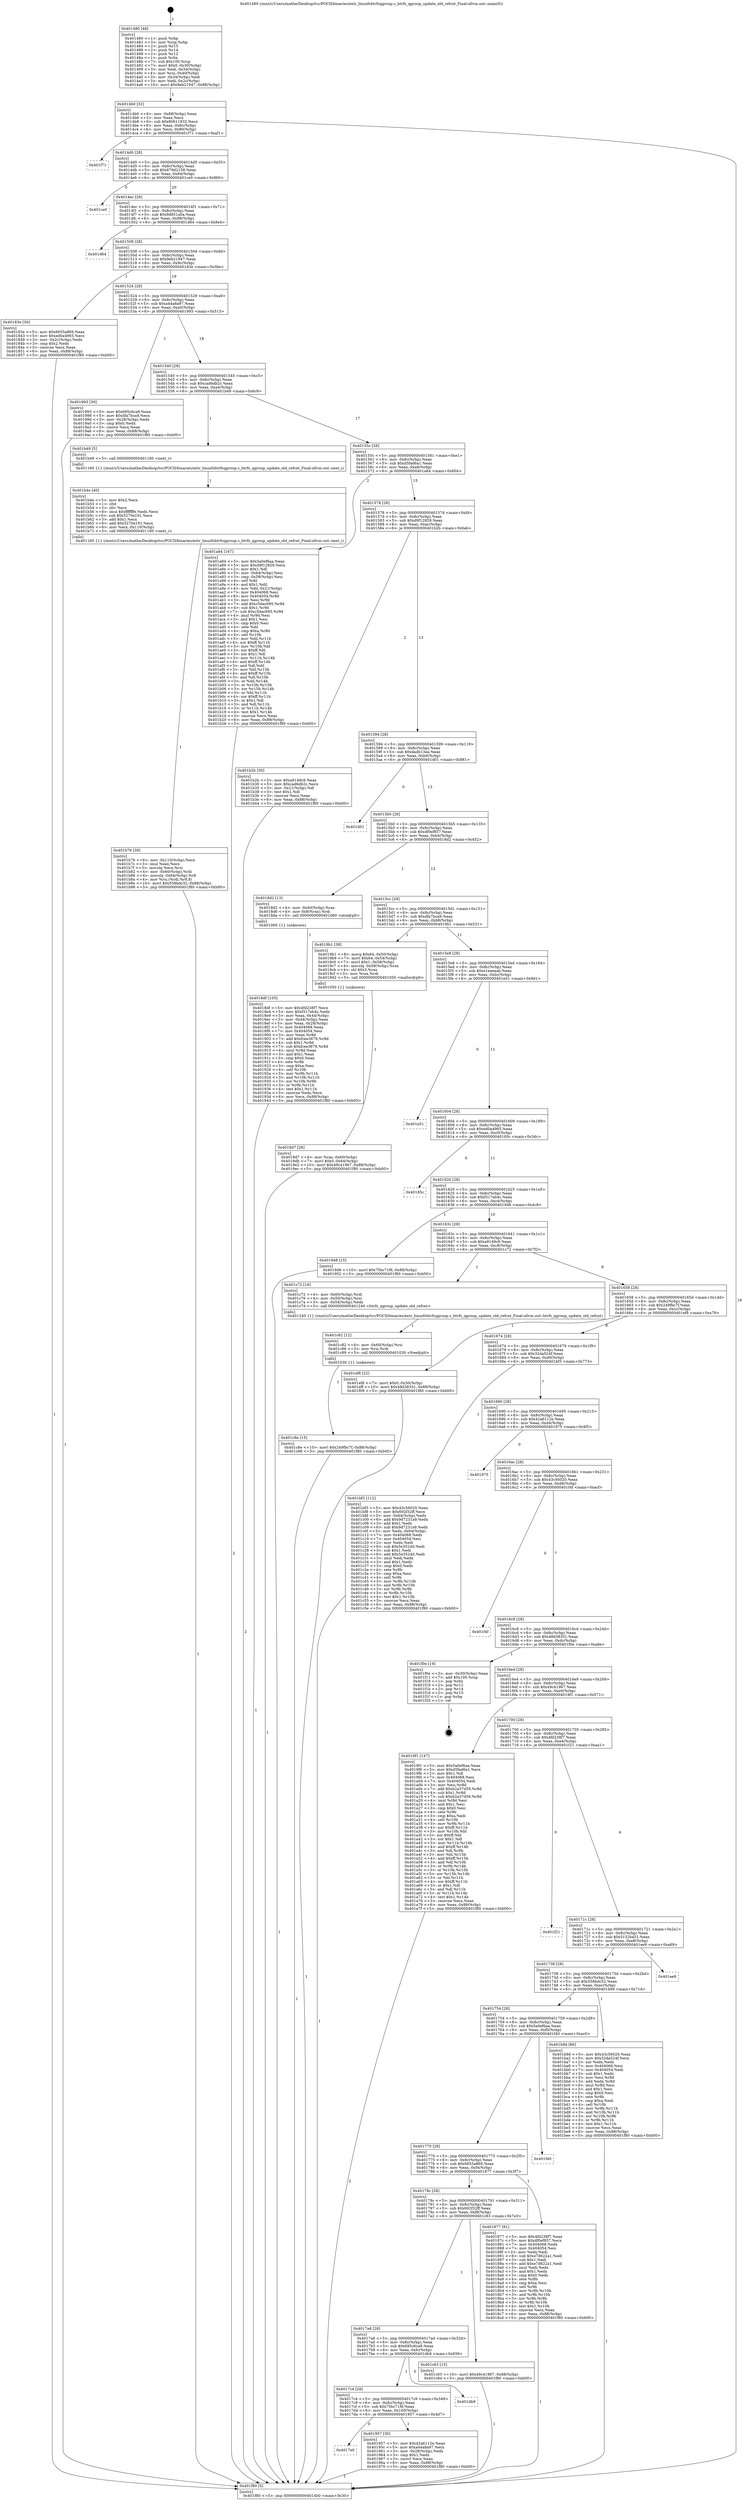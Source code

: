 digraph "0x401480" {
  label = "0x401480 (/mnt/c/Users/mathe/Desktop/tcc/POCII/binaries/extr_linuxfsbtrfsqgroup.c_btrfs_qgroup_update_old_refcnt_Final-ollvm.out::main(0))"
  labelloc = "t"
  node[shape=record]

  Entry [label="",width=0.3,height=0.3,shape=circle,fillcolor=black,style=filled]
  "0x4014b0" [label="{
     0x4014b0 [32]\l
     | [instrs]\l
     &nbsp;&nbsp;0x4014b0 \<+6\>: mov -0x88(%rbp),%eax\l
     &nbsp;&nbsp;0x4014b6 \<+2\>: mov %eax,%ecx\l
     &nbsp;&nbsp;0x4014b8 \<+6\>: sub $0x80611932,%ecx\l
     &nbsp;&nbsp;0x4014be \<+6\>: mov %eax,-0x8c(%rbp)\l
     &nbsp;&nbsp;0x4014c4 \<+6\>: mov %ecx,-0x90(%rbp)\l
     &nbsp;&nbsp;0x4014ca \<+6\>: je 0000000000401f71 \<main+0xaf1\>\l
  }"]
  "0x401f71" [label="{
     0x401f71\l
  }", style=dashed]
  "0x4014d0" [label="{
     0x4014d0 [28]\l
     | [instrs]\l
     &nbsp;&nbsp;0x4014d0 \<+5\>: jmp 00000000004014d5 \<main+0x55\>\l
     &nbsp;&nbsp;0x4014d5 \<+6\>: mov -0x8c(%rbp),%eax\l
     &nbsp;&nbsp;0x4014db \<+5\>: sub $0x879d2158,%eax\l
     &nbsp;&nbsp;0x4014e0 \<+6\>: mov %eax,-0x94(%rbp)\l
     &nbsp;&nbsp;0x4014e6 \<+6\>: je 0000000000401ce0 \<main+0x860\>\l
  }"]
  Exit [label="",width=0.3,height=0.3,shape=circle,fillcolor=black,style=filled,peripheries=2]
  "0x401ce0" [label="{
     0x401ce0\l
  }", style=dashed]
  "0x4014ec" [label="{
     0x4014ec [28]\l
     | [instrs]\l
     &nbsp;&nbsp;0x4014ec \<+5\>: jmp 00000000004014f1 \<main+0x71\>\l
     &nbsp;&nbsp;0x4014f1 \<+6\>: mov -0x8c(%rbp),%eax\l
     &nbsp;&nbsp;0x4014f7 \<+5\>: sub $0x9d851a0a,%eax\l
     &nbsp;&nbsp;0x4014fc \<+6\>: mov %eax,-0x98(%rbp)\l
     &nbsp;&nbsp;0x401502 \<+6\>: je 0000000000401d64 \<main+0x8e4\>\l
  }"]
  "0x401c8e" [label="{
     0x401c8e [15]\l
     | [instrs]\l
     &nbsp;&nbsp;0x401c8e \<+10\>: movl $0x249fbc7f,-0x88(%rbp)\l
     &nbsp;&nbsp;0x401c98 \<+5\>: jmp 0000000000401f80 \<main+0xb00\>\l
  }"]
  "0x401d64" [label="{
     0x401d64\l
  }", style=dashed]
  "0x401508" [label="{
     0x401508 [28]\l
     | [instrs]\l
     &nbsp;&nbsp;0x401508 \<+5\>: jmp 000000000040150d \<main+0x8d\>\l
     &nbsp;&nbsp;0x40150d \<+6\>: mov -0x8c(%rbp),%eax\l
     &nbsp;&nbsp;0x401513 \<+5\>: sub $0x9eb21947,%eax\l
     &nbsp;&nbsp;0x401518 \<+6\>: mov %eax,-0x9c(%rbp)\l
     &nbsp;&nbsp;0x40151e \<+6\>: je 000000000040183e \<main+0x3be\>\l
  }"]
  "0x401c82" [label="{
     0x401c82 [12]\l
     | [instrs]\l
     &nbsp;&nbsp;0x401c82 \<+4\>: mov -0x60(%rbp),%rsi\l
     &nbsp;&nbsp;0x401c86 \<+3\>: mov %rsi,%rdi\l
     &nbsp;&nbsp;0x401c89 \<+5\>: call 0000000000401030 \<free@plt\>\l
     | [calls]\l
     &nbsp;&nbsp;0x401030 \{1\} (unknown)\l
  }"]
  "0x40183e" [label="{
     0x40183e [30]\l
     | [instrs]\l
     &nbsp;&nbsp;0x40183e \<+5\>: mov $0x6655a869,%eax\l
     &nbsp;&nbsp;0x401843 \<+5\>: mov $0xed0a4965,%ecx\l
     &nbsp;&nbsp;0x401848 \<+3\>: mov -0x2c(%rbp),%edx\l
     &nbsp;&nbsp;0x40184b \<+3\>: cmp $0x2,%edx\l
     &nbsp;&nbsp;0x40184e \<+3\>: cmovne %ecx,%eax\l
     &nbsp;&nbsp;0x401851 \<+6\>: mov %eax,-0x88(%rbp)\l
     &nbsp;&nbsp;0x401857 \<+5\>: jmp 0000000000401f80 \<main+0xb00\>\l
  }"]
  "0x401524" [label="{
     0x401524 [28]\l
     | [instrs]\l
     &nbsp;&nbsp;0x401524 \<+5\>: jmp 0000000000401529 \<main+0xa9\>\l
     &nbsp;&nbsp;0x401529 \<+6\>: mov -0x8c(%rbp),%eax\l
     &nbsp;&nbsp;0x40152f \<+5\>: sub $0xa44a8a97,%eax\l
     &nbsp;&nbsp;0x401534 \<+6\>: mov %eax,-0xa0(%rbp)\l
     &nbsp;&nbsp;0x40153a \<+6\>: je 0000000000401993 \<main+0x513\>\l
  }"]
  "0x401f80" [label="{
     0x401f80 [5]\l
     | [instrs]\l
     &nbsp;&nbsp;0x401f80 \<+5\>: jmp 00000000004014b0 \<main+0x30\>\l
  }"]
  "0x401480" [label="{
     0x401480 [48]\l
     | [instrs]\l
     &nbsp;&nbsp;0x401480 \<+1\>: push %rbp\l
     &nbsp;&nbsp;0x401481 \<+3\>: mov %rsp,%rbp\l
     &nbsp;&nbsp;0x401484 \<+2\>: push %r15\l
     &nbsp;&nbsp;0x401486 \<+2\>: push %r14\l
     &nbsp;&nbsp;0x401488 \<+2\>: push %r12\l
     &nbsp;&nbsp;0x40148a \<+1\>: push %rbx\l
     &nbsp;&nbsp;0x40148b \<+7\>: sub $0x100,%rsp\l
     &nbsp;&nbsp;0x401492 \<+7\>: movl $0x0,-0x30(%rbp)\l
     &nbsp;&nbsp;0x401499 \<+3\>: mov %edi,-0x34(%rbp)\l
     &nbsp;&nbsp;0x40149c \<+4\>: mov %rsi,-0x40(%rbp)\l
     &nbsp;&nbsp;0x4014a0 \<+3\>: mov -0x34(%rbp),%edi\l
     &nbsp;&nbsp;0x4014a3 \<+3\>: mov %edi,-0x2c(%rbp)\l
     &nbsp;&nbsp;0x4014a6 \<+10\>: movl $0x9eb21947,-0x88(%rbp)\l
  }"]
  "0x401b76" [label="{
     0x401b76 [39]\l
     | [instrs]\l
     &nbsp;&nbsp;0x401b76 \<+6\>: mov -0x110(%rbp),%ecx\l
     &nbsp;&nbsp;0x401b7c \<+3\>: imul %eax,%ecx\l
     &nbsp;&nbsp;0x401b7f \<+3\>: movslq %ecx,%rsi\l
     &nbsp;&nbsp;0x401b82 \<+4\>: mov -0x60(%rbp),%rdi\l
     &nbsp;&nbsp;0x401b86 \<+4\>: movslq -0x64(%rbp),%r8\l
     &nbsp;&nbsp;0x401b8a \<+4\>: mov %rsi,(%rdi,%r8,8)\l
     &nbsp;&nbsp;0x401b8e \<+10\>: movl $0x558bdc32,-0x88(%rbp)\l
     &nbsp;&nbsp;0x401b98 \<+5\>: jmp 0000000000401f80 \<main+0xb00\>\l
  }"]
  "0x401993" [label="{
     0x401993 [30]\l
     | [instrs]\l
     &nbsp;&nbsp;0x401993 \<+5\>: mov $0x695c6ca9,%eax\l
     &nbsp;&nbsp;0x401998 \<+5\>: mov $0xdfa7bca9,%ecx\l
     &nbsp;&nbsp;0x40199d \<+3\>: mov -0x28(%rbp),%edx\l
     &nbsp;&nbsp;0x4019a0 \<+3\>: cmp $0x0,%edx\l
     &nbsp;&nbsp;0x4019a3 \<+3\>: cmove %ecx,%eax\l
     &nbsp;&nbsp;0x4019a6 \<+6\>: mov %eax,-0x88(%rbp)\l
     &nbsp;&nbsp;0x4019ac \<+5\>: jmp 0000000000401f80 \<main+0xb00\>\l
  }"]
  "0x401540" [label="{
     0x401540 [28]\l
     | [instrs]\l
     &nbsp;&nbsp;0x401540 \<+5\>: jmp 0000000000401545 \<main+0xc5\>\l
     &nbsp;&nbsp;0x401545 \<+6\>: mov -0x8c(%rbp),%eax\l
     &nbsp;&nbsp;0x40154b \<+5\>: sub $0xcad6db2c,%eax\l
     &nbsp;&nbsp;0x401550 \<+6\>: mov %eax,-0xa4(%rbp)\l
     &nbsp;&nbsp;0x401556 \<+6\>: je 0000000000401b49 \<main+0x6c9\>\l
  }"]
  "0x401b4e" [label="{
     0x401b4e [40]\l
     | [instrs]\l
     &nbsp;&nbsp;0x401b4e \<+5\>: mov $0x2,%ecx\l
     &nbsp;&nbsp;0x401b53 \<+1\>: cltd\l
     &nbsp;&nbsp;0x401b54 \<+2\>: idiv %ecx\l
     &nbsp;&nbsp;0x401b56 \<+6\>: imul $0xfffffffe,%edx,%ecx\l
     &nbsp;&nbsp;0x401b5c \<+6\>: sub $0x5270e191,%ecx\l
     &nbsp;&nbsp;0x401b62 \<+3\>: add $0x1,%ecx\l
     &nbsp;&nbsp;0x401b65 \<+6\>: add $0x5270e191,%ecx\l
     &nbsp;&nbsp;0x401b6b \<+6\>: mov %ecx,-0x110(%rbp)\l
     &nbsp;&nbsp;0x401b71 \<+5\>: call 0000000000401160 \<next_i\>\l
     | [calls]\l
     &nbsp;&nbsp;0x401160 \{1\} (/mnt/c/Users/mathe/Desktop/tcc/POCII/binaries/extr_linuxfsbtrfsqgroup.c_btrfs_qgroup_update_old_refcnt_Final-ollvm.out::next_i)\l
  }"]
  "0x401b49" [label="{
     0x401b49 [5]\l
     | [instrs]\l
     &nbsp;&nbsp;0x401b49 \<+5\>: call 0000000000401160 \<next_i\>\l
     | [calls]\l
     &nbsp;&nbsp;0x401160 \{1\} (/mnt/c/Users/mathe/Desktop/tcc/POCII/binaries/extr_linuxfsbtrfsqgroup.c_btrfs_qgroup_update_old_refcnt_Final-ollvm.out::next_i)\l
  }"]
  "0x40155c" [label="{
     0x40155c [28]\l
     | [instrs]\l
     &nbsp;&nbsp;0x40155c \<+5\>: jmp 0000000000401561 \<main+0xe1\>\l
     &nbsp;&nbsp;0x401561 \<+6\>: mov -0x8c(%rbp),%eax\l
     &nbsp;&nbsp;0x401567 \<+5\>: sub $0xd5fad6a1,%eax\l
     &nbsp;&nbsp;0x40156c \<+6\>: mov %eax,-0xa8(%rbp)\l
     &nbsp;&nbsp;0x401572 \<+6\>: je 0000000000401a84 \<main+0x604\>\l
  }"]
  "0x4019d7" [label="{
     0x4019d7 [26]\l
     | [instrs]\l
     &nbsp;&nbsp;0x4019d7 \<+4\>: mov %rax,-0x60(%rbp)\l
     &nbsp;&nbsp;0x4019db \<+7\>: movl $0x0,-0x64(%rbp)\l
     &nbsp;&nbsp;0x4019e2 \<+10\>: movl $0x49c41967,-0x88(%rbp)\l
     &nbsp;&nbsp;0x4019ec \<+5\>: jmp 0000000000401f80 \<main+0xb00\>\l
  }"]
  "0x401a84" [label="{
     0x401a84 [167]\l
     | [instrs]\l
     &nbsp;&nbsp;0x401a84 \<+5\>: mov $0x5a0ef6aa,%eax\l
     &nbsp;&nbsp;0x401a89 \<+5\>: mov $0xd9f12929,%ecx\l
     &nbsp;&nbsp;0x401a8e \<+2\>: mov $0x1,%dl\l
     &nbsp;&nbsp;0x401a90 \<+3\>: mov -0x64(%rbp),%esi\l
     &nbsp;&nbsp;0x401a93 \<+3\>: cmp -0x58(%rbp),%esi\l
     &nbsp;&nbsp;0x401a96 \<+4\>: setl %dil\l
     &nbsp;&nbsp;0x401a9a \<+4\>: and $0x1,%dil\l
     &nbsp;&nbsp;0x401a9e \<+4\>: mov %dil,-0x21(%rbp)\l
     &nbsp;&nbsp;0x401aa2 \<+7\>: mov 0x404068,%esi\l
     &nbsp;&nbsp;0x401aa9 \<+8\>: mov 0x404054,%r8d\l
     &nbsp;&nbsp;0x401ab1 \<+3\>: mov %esi,%r9d\l
     &nbsp;&nbsp;0x401ab4 \<+7\>: add $0xc5dac695,%r9d\l
     &nbsp;&nbsp;0x401abb \<+4\>: sub $0x1,%r9d\l
     &nbsp;&nbsp;0x401abf \<+7\>: sub $0xc5dac695,%r9d\l
     &nbsp;&nbsp;0x401ac6 \<+4\>: imul %r9d,%esi\l
     &nbsp;&nbsp;0x401aca \<+3\>: and $0x1,%esi\l
     &nbsp;&nbsp;0x401acd \<+3\>: cmp $0x0,%esi\l
     &nbsp;&nbsp;0x401ad0 \<+4\>: sete %dil\l
     &nbsp;&nbsp;0x401ad4 \<+4\>: cmp $0xa,%r8d\l
     &nbsp;&nbsp;0x401ad8 \<+4\>: setl %r10b\l
     &nbsp;&nbsp;0x401adc \<+3\>: mov %dil,%r11b\l
     &nbsp;&nbsp;0x401adf \<+4\>: xor $0xff,%r11b\l
     &nbsp;&nbsp;0x401ae3 \<+3\>: mov %r10b,%bl\l
     &nbsp;&nbsp;0x401ae6 \<+3\>: xor $0xff,%bl\l
     &nbsp;&nbsp;0x401ae9 \<+3\>: xor $0x1,%dl\l
     &nbsp;&nbsp;0x401aec \<+3\>: mov %r11b,%r14b\l
     &nbsp;&nbsp;0x401aef \<+4\>: and $0xff,%r14b\l
     &nbsp;&nbsp;0x401af3 \<+3\>: and %dl,%dil\l
     &nbsp;&nbsp;0x401af6 \<+3\>: mov %bl,%r15b\l
     &nbsp;&nbsp;0x401af9 \<+4\>: and $0xff,%r15b\l
     &nbsp;&nbsp;0x401afd \<+3\>: and %dl,%r10b\l
     &nbsp;&nbsp;0x401b00 \<+3\>: or %dil,%r14b\l
     &nbsp;&nbsp;0x401b03 \<+3\>: or %r10b,%r15b\l
     &nbsp;&nbsp;0x401b06 \<+3\>: xor %r15b,%r14b\l
     &nbsp;&nbsp;0x401b09 \<+3\>: or %bl,%r11b\l
     &nbsp;&nbsp;0x401b0c \<+4\>: xor $0xff,%r11b\l
     &nbsp;&nbsp;0x401b10 \<+3\>: or $0x1,%dl\l
     &nbsp;&nbsp;0x401b13 \<+3\>: and %dl,%r11b\l
     &nbsp;&nbsp;0x401b16 \<+3\>: or %r11b,%r14b\l
     &nbsp;&nbsp;0x401b19 \<+4\>: test $0x1,%r14b\l
     &nbsp;&nbsp;0x401b1d \<+3\>: cmovne %ecx,%eax\l
     &nbsp;&nbsp;0x401b20 \<+6\>: mov %eax,-0x88(%rbp)\l
     &nbsp;&nbsp;0x401b26 \<+5\>: jmp 0000000000401f80 \<main+0xb00\>\l
  }"]
  "0x401578" [label="{
     0x401578 [28]\l
     | [instrs]\l
     &nbsp;&nbsp;0x401578 \<+5\>: jmp 000000000040157d \<main+0xfd\>\l
     &nbsp;&nbsp;0x40157d \<+6\>: mov -0x8c(%rbp),%eax\l
     &nbsp;&nbsp;0x401583 \<+5\>: sub $0xd9f12929,%eax\l
     &nbsp;&nbsp;0x401588 \<+6\>: mov %eax,-0xac(%rbp)\l
     &nbsp;&nbsp;0x40158e \<+6\>: je 0000000000401b2b \<main+0x6ab\>\l
  }"]
  "0x4017e0" [label="{
     0x4017e0\l
  }", style=dashed]
  "0x401b2b" [label="{
     0x401b2b [30]\l
     | [instrs]\l
     &nbsp;&nbsp;0x401b2b \<+5\>: mov $0xa9149c9,%eax\l
     &nbsp;&nbsp;0x401b30 \<+5\>: mov $0xcad6db2c,%ecx\l
     &nbsp;&nbsp;0x401b35 \<+3\>: mov -0x21(%rbp),%dl\l
     &nbsp;&nbsp;0x401b38 \<+3\>: test $0x1,%dl\l
     &nbsp;&nbsp;0x401b3b \<+3\>: cmovne %ecx,%eax\l
     &nbsp;&nbsp;0x401b3e \<+6\>: mov %eax,-0x88(%rbp)\l
     &nbsp;&nbsp;0x401b44 \<+5\>: jmp 0000000000401f80 \<main+0xb00\>\l
  }"]
  "0x401594" [label="{
     0x401594 [28]\l
     | [instrs]\l
     &nbsp;&nbsp;0x401594 \<+5\>: jmp 0000000000401599 \<main+0x119\>\l
     &nbsp;&nbsp;0x401599 \<+6\>: mov -0x8c(%rbp),%eax\l
     &nbsp;&nbsp;0x40159f \<+5\>: sub $0xdadb13ea,%eax\l
     &nbsp;&nbsp;0x4015a4 \<+6\>: mov %eax,-0xb0(%rbp)\l
     &nbsp;&nbsp;0x4015aa \<+6\>: je 0000000000401d01 \<main+0x881\>\l
  }"]
  "0x401957" [label="{
     0x401957 [30]\l
     | [instrs]\l
     &nbsp;&nbsp;0x401957 \<+5\>: mov $0x42a6112e,%eax\l
     &nbsp;&nbsp;0x40195c \<+5\>: mov $0xa44a8a97,%ecx\l
     &nbsp;&nbsp;0x401961 \<+3\>: mov -0x28(%rbp),%edx\l
     &nbsp;&nbsp;0x401964 \<+3\>: cmp $0x1,%edx\l
     &nbsp;&nbsp;0x401967 \<+3\>: cmovl %ecx,%eax\l
     &nbsp;&nbsp;0x40196a \<+6\>: mov %eax,-0x88(%rbp)\l
     &nbsp;&nbsp;0x401970 \<+5\>: jmp 0000000000401f80 \<main+0xb00\>\l
  }"]
  "0x401d01" [label="{
     0x401d01\l
  }", style=dashed]
  "0x4015b0" [label="{
     0x4015b0 [28]\l
     | [instrs]\l
     &nbsp;&nbsp;0x4015b0 \<+5\>: jmp 00000000004015b5 \<main+0x135\>\l
     &nbsp;&nbsp;0x4015b5 \<+6\>: mov -0x8c(%rbp),%eax\l
     &nbsp;&nbsp;0x4015bb \<+5\>: sub $0xdf0ef857,%eax\l
     &nbsp;&nbsp;0x4015c0 \<+6\>: mov %eax,-0xb4(%rbp)\l
     &nbsp;&nbsp;0x4015c6 \<+6\>: je 00000000004018d2 \<main+0x452\>\l
  }"]
  "0x4017c4" [label="{
     0x4017c4 [28]\l
     | [instrs]\l
     &nbsp;&nbsp;0x4017c4 \<+5\>: jmp 00000000004017c9 \<main+0x349\>\l
     &nbsp;&nbsp;0x4017c9 \<+6\>: mov -0x8c(%rbp),%eax\l
     &nbsp;&nbsp;0x4017cf \<+5\>: sub $0x75bc71f6,%eax\l
     &nbsp;&nbsp;0x4017d4 \<+6\>: mov %eax,-0x100(%rbp)\l
     &nbsp;&nbsp;0x4017da \<+6\>: je 0000000000401957 \<main+0x4d7\>\l
  }"]
  "0x4018d2" [label="{
     0x4018d2 [13]\l
     | [instrs]\l
     &nbsp;&nbsp;0x4018d2 \<+4\>: mov -0x40(%rbp),%rax\l
     &nbsp;&nbsp;0x4018d6 \<+4\>: mov 0x8(%rax),%rdi\l
     &nbsp;&nbsp;0x4018da \<+5\>: call 0000000000401060 \<atoi@plt\>\l
     | [calls]\l
     &nbsp;&nbsp;0x401060 \{1\} (unknown)\l
  }"]
  "0x4015cc" [label="{
     0x4015cc [28]\l
     | [instrs]\l
     &nbsp;&nbsp;0x4015cc \<+5\>: jmp 00000000004015d1 \<main+0x151\>\l
     &nbsp;&nbsp;0x4015d1 \<+6\>: mov -0x8c(%rbp),%eax\l
     &nbsp;&nbsp;0x4015d7 \<+5\>: sub $0xdfa7bca9,%eax\l
     &nbsp;&nbsp;0x4015dc \<+6\>: mov %eax,-0xb8(%rbp)\l
     &nbsp;&nbsp;0x4015e2 \<+6\>: je 00000000004019b1 \<main+0x531\>\l
  }"]
  "0x401db9" [label="{
     0x401db9\l
  }", style=dashed]
  "0x4019b1" [label="{
     0x4019b1 [38]\l
     | [instrs]\l
     &nbsp;&nbsp;0x4019b1 \<+8\>: movq $0x64,-0x50(%rbp)\l
     &nbsp;&nbsp;0x4019b9 \<+7\>: movl $0x64,-0x54(%rbp)\l
     &nbsp;&nbsp;0x4019c0 \<+7\>: movl $0x1,-0x58(%rbp)\l
     &nbsp;&nbsp;0x4019c7 \<+4\>: movslq -0x58(%rbp),%rax\l
     &nbsp;&nbsp;0x4019cb \<+4\>: shl $0x3,%rax\l
     &nbsp;&nbsp;0x4019cf \<+3\>: mov %rax,%rdi\l
     &nbsp;&nbsp;0x4019d2 \<+5\>: call 0000000000401050 \<malloc@plt\>\l
     | [calls]\l
     &nbsp;&nbsp;0x401050 \{1\} (unknown)\l
  }"]
  "0x4015e8" [label="{
     0x4015e8 [28]\l
     | [instrs]\l
     &nbsp;&nbsp;0x4015e8 \<+5\>: jmp 00000000004015ed \<main+0x16d\>\l
     &nbsp;&nbsp;0x4015ed \<+6\>: mov -0x8c(%rbp),%eax\l
     &nbsp;&nbsp;0x4015f3 \<+5\>: sub $0xe1eaeaab,%eax\l
     &nbsp;&nbsp;0x4015f8 \<+6\>: mov %eax,-0xbc(%rbp)\l
     &nbsp;&nbsp;0x4015fe \<+6\>: je 0000000000401e51 \<main+0x9d1\>\l
  }"]
  "0x4017a8" [label="{
     0x4017a8 [28]\l
     | [instrs]\l
     &nbsp;&nbsp;0x4017a8 \<+5\>: jmp 00000000004017ad \<main+0x32d\>\l
     &nbsp;&nbsp;0x4017ad \<+6\>: mov -0x8c(%rbp),%eax\l
     &nbsp;&nbsp;0x4017b3 \<+5\>: sub $0x695c6ca9,%eax\l
     &nbsp;&nbsp;0x4017b8 \<+6\>: mov %eax,-0xfc(%rbp)\l
     &nbsp;&nbsp;0x4017be \<+6\>: je 0000000000401db9 \<main+0x939\>\l
  }"]
  "0x401e51" [label="{
     0x401e51\l
  }", style=dashed]
  "0x401604" [label="{
     0x401604 [28]\l
     | [instrs]\l
     &nbsp;&nbsp;0x401604 \<+5\>: jmp 0000000000401609 \<main+0x189\>\l
     &nbsp;&nbsp;0x401609 \<+6\>: mov -0x8c(%rbp),%eax\l
     &nbsp;&nbsp;0x40160f \<+5\>: sub $0xed0a4965,%eax\l
     &nbsp;&nbsp;0x401614 \<+6\>: mov %eax,-0xc0(%rbp)\l
     &nbsp;&nbsp;0x40161a \<+6\>: je 000000000040185c \<main+0x3dc\>\l
  }"]
  "0x401c63" [label="{
     0x401c63 [15]\l
     | [instrs]\l
     &nbsp;&nbsp;0x401c63 \<+10\>: movl $0x49c41967,-0x88(%rbp)\l
     &nbsp;&nbsp;0x401c6d \<+5\>: jmp 0000000000401f80 \<main+0xb00\>\l
  }"]
  "0x40185c" [label="{
     0x40185c\l
  }", style=dashed]
  "0x401620" [label="{
     0x401620 [28]\l
     | [instrs]\l
     &nbsp;&nbsp;0x401620 \<+5\>: jmp 0000000000401625 \<main+0x1a5\>\l
     &nbsp;&nbsp;0x401625 \<+6\>: mov -0x8c(%rbp),%eax\l
     &nbsp;&nbsp;0x40162b \<+5\>: sub $0xf317eb4c,%eax\l
     &nbsp;&nbsp;0x401630 \<+6\>: mov %eax,-0xc4(%rbp)\l
     &nbsp;&nbsp;0x401636 \<+6\>: je 0000000000401948 \<main+0x4c8\>\l
  }"]
  "0x4018df" [label="{
     0x4018df [105]\l
     | [instrs]\l
     &nbsp;&nbsp;0x4018df \<+5\>: mov $0x4fd238f7,%ecx\l
     &nbsp;&nbsp;0x4018e4 \<+5\>: mov $0xf317eb4c,%edx\l
     &nbsp;&nbsp;0x4018e9 \<+3\>: mov %eax,-0x44(%rbp)\l
     &nbsp;&nbsp;0x4018ec \<+3\>: mov -0x44(%rbp),%eax\l
     &nbsp;&nbsp;0x4018ef \<+3\>: mov %eax,-0x28(%rbp)\l
     &nbsp;&nbsp;0x4018f2 \<+7\>: mov 0x404068,%eax\l
     &nbsp;&nbsp;0x4018f9 \<+7\>: mov 0x404054,%esi\l
     &nbsp;&nbsp;0x401900 \<+3\>: mov %eax,%r8d\l
     &nbsp;&nbsp;0x401903 \<+7\>: add $0xfcee3679,%r8d\l
     &nbsp;&nbsp;0x40190a \<+4\>: sub $0x1,%r8d\l
     &nbsp;&nbsp;0x40190e \<+7\>: sub $0xfcee3679,%r8d\l
     &nbsp;&nbsp;0x401915 \<+4\>: imul %r8d,%eax\l
     &nbsp;&nbsp;0x401919 \<+3\>: and $0x1,%eax\l
     &nbsp;&nbsp;0x40191c \<+3\>: cmp $0x0,%eax\l
     &nbsp;&nbsp;0x40191f \<+4\>: sete %r9b\l
     &nbsp;&nbsp;0x401923 \<+3\>: cmp $0xa,%esi\l
     &nbsp;&nbsp;0x401926 \<+4\>: setl %r10b\l
     &nbsp;&nbsp;0x40192a \<+3\>: mov %r9b,%r11b\l
     &nbsp;&nbsp;0x40192d \<+3\>: and %r10b,%r11b\l
     &nbsp;&nbsp;0x401930 \<+3\>: xor %r10b,%r9b\l
     &nbsp;&nbsp;0x401933 \<+3\>: or %r9b,%r11b\l
     &nbsp;&nbsp;0x401936 \<+4\>: test $0x1,%r11b\l
     &nbsp;&nbsp;0x40193a \<+3\>: cmovne %edx,%ecx\l
     &nbsp;&nbsp;0x40193d \<+6\>: mov %ecx,-0x88(%rbp)\l
     &nbsp;&nbsp;0x401943 \<+5\>: jmp 0000000000401f80 \<main+0xb00\>\l
  }"]
  "0x401948" [label="{
     0x401948 [15]\l
     | [instrs]\l
     &nbsp;&nbsp;0x401948 \<+10\>: movl $0x75bc71f6,-0x88(%rbp)\l
     &nbsp;&nbsp;0x401952 \<+5\>: jmp 0000000000401f80 \<main+0xb00\>\l
  }"]
  "0x40163c" [label="{
     0x40163c [28]\l
     | [instrs]\l
     &nbsp;&nbsp;0x40163c \<+5\>: jmp 0000000000401641 \<main+0x1c1\>\l
     &nbsp;&nbsp;0x401641 \<+6\>: mov -0x8c(%rbp),%eax\l
     &nbsp;&nbsp;0x401647 \<+5\>: sub $0xa9149c9,%eax\l
     &nbsp;&nbsp;0x40164c \<+6\>: mov %eax,-0xc8(%rbp)\l
     &nbsp;&nbsp;0x401652 \<+6\>: je 0000000000401c72 \<main+0x7f2\>\l
  }"]
  "0x40178c" [label="{
     0x40178c [28]\l
     | [instrs]\l
     &nbsp;&nbsp;0x40178c \<+5\>: jmp 0000000000401791 \<main+0x311\>\l
     &nbsp;&nbsp;0x401791 \<+6\>: mov -0x8c(%rbp),%eax\l
     &nbsp;&nbsp;0x401797 \<+5\>: sub $0x692f32ff,%eax\l
     &nbsp;&nbsp;0x40179c \<+6\>: mov %eax,-0xf8(%rbp)\l
     &nbsp;&nbsp;0x4017a2 \<+6\>: je 0000000000401c63 \<main+0x7e3\>\l
  }"]
  "0x401c72" [label="{
     0x401c72 [16]\l
     | [instrs]\l
     &nbsp;&nbsp;0x401c72 \<+4\>: mov -0x60(%rbp),%rdi\l
     &nbsp;&nbsp;0x401c76 \<+4\>: mov -0x50(%rbp),%rsi\l
     &nbsp;&nbsp;0x401c7a \<+3\>: mov -0x54(%rbp),%edx\l
     &nbsp;&nbsp;0x401c7d \<+5\>: call 0000000000401240 \<btrfs_qgroup_update_old_refcnt\>\l
     | [calls]\l
     &nbsp;&nbsp;0x401240 \{1\} (/mnt/c/Users/mathe/Desktop/tcc/POCII/binaries/extr_linuxfsbtrfsqgroup.c_btrfs_qgroup_update_old_refcnt_Final-ollvm.out::btrfs_qgroup_update_old_refcnt)\l
  }"]
  "0x401658" [label="{
     0x401658 [28]\l
     | [instrs]\l
     &nbsp;&nbsp;0x401658 \<+5\>: jmp 000000000040165d \<main+0x1dd\>\l
     &nbsp;&nbsp;0x40165d \<+6\>: mov -0x8c(%rbp),%eax\l
     &nbsp;&nbsp;0x401663 \<+5\>: sub $0x249fbc7f,%eax\l
     &nbsp;&nbsp;0x401668 \<+6\>: mov %eax,-0xcc(%rbp)\l
     &nbsp;&nbsp;0x40166e \<+6\>: je 0000000000401ef8 \<main+0xa78\>\l
  }"]
  "0x401877" [label="{
     0x401877 [91]\l
     | [instrs]\l
     &nbsp;&nbsp;0x401877 \<+5\>: mov $0x4fd238f7,%eax\l
     &nbsp;&nbsp;0x40187c \<+5\>: mov $0xdf0ef857,%ecx\l
     &nbsp;&nbsp;0x401881 \<+7\>: mov 0x404068,%edx\l
     &nbsp;&nbsp;0x401888 \<+7\>: mov 0x404054,%esi\l
     &nbsp;&nbsp;0x40188f \<+2\>: mov %edx,%edi\l
     &nbsp;&nbsp;0x401891 \<+6\>: sub $0xe7d622a1,%edi\l
     &nbsp;&nbsp;0x401897 \<+3\>: sub $0x1,%edi\l
     &nbsp;&nbsp;0x40189a \<+6\>: add $0xe7d622a1,%edi\l
     &nbsp;&nbsp;0x4018a0 \<+3\>: imul %edi,%edx\l
     &nbsp;&nbsp;0x4018a3 \<+3\>: and $0x1,%edx\l
     &nbsp;&nbsp;0x4018a6 \<+3\>: cmp $0x0,%edx\l
     &nbsp;&nbsp;0x4018a9 \<+4\>: sete %r8b\l
     &nbsp;&nbsp;0x4018ad \<+3\>: cmp $0xa,%esi\l
     &nbsp;&nbsp;0x4018b0 \<+4\>: setl %r9b\l
     &nbsp;&nbsp;0x4018b4 \<+3\>: mov %r8b,%r10b\l
     &nbsp;&nbsp;0x4018b7 \<+3\>: and %r9b,%r10b\l
     &nbsp;&nbsp;0x4018ba \<+3\>: xor %r9b,%r8b\l
     &nbsp;&nbsp;0x4018bd \<+3\>: or %r8b,%r10b\l
     &nbsp;&nbsp;0x4018c0 \<+4\>: test $0x1,%r10b\l
     &nbsp;&nbsp;0x4018c4 \<+3\>: cmovne %ecx,%eax\l
     &nbsp;&nbsp;0x4018c7 \<+6\>: mov %eax,-0x88(%rbp)\l
     &nbsp;&nbsp;0x4018cd \<+5\>: jmp 0000000000401f80 \<main+0xb00\>\l
  }"]
  "0x401ef8" [label="{
     0x401ef8 [22]\l
     | [instrs]\l
     &nbsp;&nbsp;0x401ef8 \<+7\>: movl $0x0,-0x30(%rbp)\l
     &nbsp;&nbsp;0x401eff \<+10\>: movl $0x48d38351,-0x88(%rbp)\l
     &nbsp;&nbsp;0x401f09 \<+5\>: jmp 0000000000401f80 \<main+0xb00\>\l
  }"]
  "0x401674" [label="{
     0x401674 [28]\l
     | [instrs]\l
     &nbsp;&nbsp;0x401674 \<+5\>: jmp 0000000000401679 \<main+0x1f9\>\l
     &nbsp;&nbsp;0x401679 \<+6\>: mov -0x8c(%rbp),%eax\l
     &nbsp;&nbsp;0x40167f \<+5\>: sub $0x32da524f,%eax\l
     &nbsp;&nbsp;0x401684 \<+6\>: mov %eax,-0xd0(%rbp)\l
     &nbsp;&nbsp;0x40168a \<+6\>: je 0000000000401bf3 \<main+0x773\>\l
  }"]
  "0x401770" [label="{
     0x401770 [28]\l
     | [instrs]\l
     &nbsp;&nbsp;0x401770 \<+5\>: jmp 0000000000401775 \<main+0x2f5\>\l
     &nbsp;&nbsp;0x401775 \<+6\>: mov -0x8c(%rbp),%eax\l
     &nbsp;&nbsp;0x40177b \<+5\>: sub $0x6655a869,%eax\l
     &nbsp;&nbsp;0x401780 \<+6\>: mov %eax,-0xf4(%rbp)\l
     &nbsp;&nbsp;0x401786 \<+6\>: je 0000000000401877 \<main+0x3f7\>\l
  }"]
  "0x401bf3" [label="{
     0x401bf3 [112]\l
     | [instrs]\l
     &nbsp;&nbsp;0x401bf3 \<+5\>: mov $0x43c56020,%eax\l
     &nbsp;&nbsp;0x401bf8 \<+5\>: mov $0x692f32ff,%ecx\l
     &nbsp;&nbsp;0x401bfd \<+3\>: mov -0x64(%rbp),%edx\l
     &nbsp;&nbsp;0x401c00 \<+6\>: add $0x9d7231a9,%edx\l
     &nbsp;&nbsp;0x401c06 \<+3\>: add $0x1,%edx\l
     &nbsp;&nbsp;0x401c09 \<+6\>: sub $0x9d7231a9,%edx\l
     &nbsp;&nbsp;0x401c0f \<+3\>: mov %edx,-0x64(%rbp)\l
     &nbsp;&nbsp;0x401c12 \<+7\>: mov 0x404068,%edx\l
     &nbsp;&nbsp;0x401c19 \<+7\>: mov 0x404054,%esi\l
     &nbsp;&nbsp;0x401c20 \<+2\>: mov %edx,%edi\l
     &nbsp;&nbsp;0x401c22 \<+6\>: sub $0x5e35240,%edi\l
     &nbsp;&nbsp;0x401c28 \<+3\>: sub $0x1,%edi\l
     &nbsp;&nbsp;0x401c2b \<+6\>: add $0x5e35240,%edi\l
     &nbsp;&nbsp;0x401c31 \<+3\>: imul %edi,%edx\l
     &nbsp;&nbsp;0x401c34 \<+3\>: and $0x1,%edx\l
     &nbsp;&nbsp;0x401c37 \<+3\>: cmp $0x0,%edx\l
     &nbsp;&nbsp;0x401c3a \<+4\>: sete %r8b\l
     &nbsp;&nbsp;0x401c3e \<+3\>: cmp $0xa,%esi\l
     &nbsp;&nbsp;0x401c41 \<+4\>: setl %r9b\l
     &nbsp;&nbsp;0x401c45 \<+3\>: mov %r8b,%r10b\l
     &nbsp;&nbsp;0x401c48 \<+3\>: and %r9b,%r10b\l
     &nbsp;&nbsp;0x401c4b \<+3\>: xor %r9b,%r8b\l
     &nbsp;&nbsp;0x401c4e \<+3\>: or %r8b,%r10b\l
     &nbsp;&nbsp;0x401c51 \<+4\>: test $0x1,%r10b\l
     &nbsp;&nbsp;0x401c55 \<+3\>: cmovne %ecx,%eax\l
     &nbsp;&nbsp;0x401c58 \<+6\>: mov %eax,-0x88(%rbp)\l
     &nbsp;&nbsp;0x401c5e \<+5\>: jmp 0000000000401f80 \<main+0xb00\>\l
  }"]
  "0x401690" [label="{
     0x401690 [28]\l
     | [instrs]\l
     &nbsp;&nbsp;0x401690 \<+5\>: jmp 0000000000401695 \<main+0x215\>\l
     &nbsp;&nbsp;0x401695 \<+6\>: mov -0x8c(%rbp),%eax\l
     &nbsp;&nbsp;0x40169b \<+5\>: sub $0x42a6112e,%eax\l
     &nbsp;&nbsp;0x4016a0 \<+6\>: mov %eax,-0xd4(%rbp)\l
     &nbsp;&nbsp;0x4016a6 \<+6\>: je 0000000000401975 \<main+0x4f5\>\l
  }"]
  "0x401f40" [label="{
     0x401f40\l
  }", style=dashed]
  "0x401975" [label="{
     0x401975\l
  }", style=dashed]
  "0x4016ac" [label="{
     0x4016ac [28]\l
     | [instrs]\l
     &nbsp;&nbsp;0x4016ac \<+5\>: jmp 00000000004016b1 \<main+0x231\>\l
     &nbsp;&nbsp;0x4016b1 \<+6\>: mov -0x8c(%rbp),%eax\l
     &nbsp;&nbsp;0x4016b7 \<+5\>: sub $0x43c56020,%eax\l
     &nbsp;&nbsp;0x4016bc \<+6\>: mov %eax,-0xd8(%rbp)\l
     &nbsp;&nbsp;0x4016c2 \<+6\>: je 0000000000401f4f \<main+0xacf\>\l
  }"]
  "0x401754" [label="{
     0x401754 [28]\l
     | [instrs]\l
     &nbsp;&nbsp;0x401754 \<+5\>: jmp 0000000000401759 \<main+0x2d9\>\l
     &nbsp;&nbsp;0x401759 \<+6\>: mov -0x8c(%rbp),%eax\l
     &nbsp;&nbsp;0x40175f \<+5\>: sub $0x5a0ef6aa,%eax\l
     &nbsp;&nbsp;0x401764 \<+6\>: mov %eax,-0xf0(%rbp)\l
     &nbsp;&nbsp;0x40176a \<+6\>: je 0000000000401f40 \<main+0xac0\>\l
  }"]
  "0x401f4f" [label="{
     0x401f4f\l
  }", style=dashed]
  "0x4016c8" [label="{
     0x4016c8 [28]\l
     | [instrs]\l
     &nbsp;&nbsp;0x4016c8 \<+5\>: jmp 00000000004016cd \<main+0x24d\>\l
     &nbsp;&nbsp;0x4016cd \<+6\>: mov -0x8c(%rbp),%eax\l
     &nbsp;&nbsp;0x4016d3 \<+5\>: sub $0x48d38351,%eax\l
     &nbsp;&nbsp;0x4016d8 \<+6\>: mov %eax,-0xdc(%rbp)\l
     &nbsp;&nbsp;0x4016de \<+6\>: je 0000000000401f0e \<main+0xa8e\>\l
  }"]
  "0x401b9d" [label="{
     0x401b9d [86]\l
     | [instrs]\l
     &nbsp;&nbsp;0x401b9d \<+5\>: mov $0x43c56020,%eax\l
     &nbsp;&nbsp;0x401ba2 \<+5\>: mov $0x32da524f,%ecx\l
     &nbsp;&nbsp;0x401ba7 \<+2\>: xor %edx,%edx\l
     &nbsp;&nbsp;0x401ba9 \<+7\>: mov 0x404068,%esi\l
     &nbsp;&nbsp;0x401bb0 \<+7\>: mov 0x404054,%edi\l
     &nbsp;&nbsp;0x401bb7 \<+3\>: sub $0x1,%edx\l
     &nbsp;&nbsp;0x401bba \<+3\>: mov %esi,%r8d\l
     &nbsp;&nbsp;0x401bbd \<+3\>: add %edx,%r8d\l
     &nbsp;&nbsp;0x401bc0 \<+4\>: imul %r8d,%esi\l
     &nbsp;&nbsp;0x401bc4 \<+3\>: and $0x1,%esi\l
     &nbsp;&nbsp;0x401bc7 \<+3\>: cmp $0x0,%esi\l
     &nbsp;&nbsp;0x401bca \<+4\>: sete %r9b\l
     &nbsp;&nbsp;0x401bce \<+3\>: cmp $0xa,%edi\l
     &nbsp;&nbsp;0x401bd1 \<+4\>: setl %r10b\l
     &nbsp;&nbsp;0x401bd5 \<+3\>: mov %r9b,%r11b\l
     &nbsp;&nbsp;0x401bd8 \<+3\>: and %r10b,%r11b\l
     &nbsp;&nbsp;0x401bdb \<+3\>: xor %r10b,%r9b\l
     &nbsp;&nbsp;0x401bde \<+3\>: or %r9b,%r11b\l
     &nbsp;&nbsp;0x401be1 \<+4\>: test $0x1,%r11b\l
     &nbsp;&nbsp;0x401be5 \<+3\>: cmovne %ecx,%eax\l
     &nbsp;&nbsp;0x401be8 \<+6\>: mov %eax,-0x88(%rbp)\l
     &nbsp;&nbsp;0x401bee \<+5\>: jmp 0000000000401f80 \<main+0xb00\>\l
  }"]
  "0x401f0e" [label="{
     0x401f0e [19]\l
     | [instrs]\l
     &nbsp;&nbsp;0x401f0e \<+3\>: mov -0x30(%rbp),%eax\l
     &nbsp;&nbsp;0x401f11 \<+7\>: add $0x100,%rsp\l
     &nbsp;&nbsp;0x401f18 \<+1\>: pop %rbx\l
     &nbsp;&nbsp;0x401f19 \<+2\>: pop %r12\l
     &nbsp;&nbsp;0x401f1b \<+2\>: pop %r14\l
     &nbsp;&nbsp;0x401f1d \<+2\>: pop %r15\l
     &nbsp;&nbsp;0x401f1f \<+1\>: pop %rbp\l
     &nbsp;&nbsp;0x401f20 \<+1\>: ret\l
  }"]
  "0x4016e4" [label="{
     0x4016e4 [28]\l
     | [instrs]\l
     &nbsp;&nbsp;0x4016e4 \<+5\>: jmp 00000000004016e9 \<main+0x269\>\l
     &nbsp;&nbsp;0x4016e9 \<+6\>: mov -0x8c(%rbp),%eax\l
     &nbsp;&nbsp;0x4016ef \<+5\>: sub $0x49c41967,%eax\l
     &nbsp;&nbsp;0x4016f4 \<+6\>: mov %eax,-0xe0(%rbp)\l
     &nbsp;&nbsp;0x4016fa \<+6\>: je 00000000004019f1 \<main+0x571\>\l
  }"]
  "0x401738" [label="{
     0x401738 [28]\l
     | [instrs]\l
     &nbsp;&nbsp;0x401738 \<+5\>: jmp 000000000040173d \<main+0x2bd\>\l
     &nbsp;&nbsp;0x40173d \<+6\>: mov -0x8c(%rbp),%eax\l
     &nbsp;&nbsp;0x401743 \<+5\>: sub $0x558bdc32,%eax\l
     &nbsp;&nbsp;0x401748 \<+6\>: mov %eax,-0xec(%rbp)\l
     &nbsp;&nbsp;0x40174e \<+6\>: je 0000000000401b9d \<main+0x71d\>\l
  }"]
  "0x4019f1" [label="{
     0x4019f1 [147]\l
     | [instrs]\l
     &nbsp;&nbsp;0x4019f1 \<+5\>: mov $0x5a0ef6aa,%eax\l
     &nbsp;&nbsp;0x4019f6 \<+5\>: mov $0xd5fad6a1,%ecx\l
     &nbsp;&nbsp;0x4019fb \<+2\>: mov $0x1,%dl\l
     &nbsp;&nbsp;0x4019fd \<+7\>: mov 0x404068,%esi\l
     &nbsp;&nbsp;0x401a04 \<+7\>: mov 0x404054,%edi\l
     &nbsp;&nbsp;0x401a0b \<+3\>: mov %esi,%r8d\l
     &nbsp;&nbsp;0x401a0e \<+7\>: add $0xb2a37d59,%r8d\l
     &nbsp;&nbsp;0x401a15 \<+4\>: sub $0x1,%r8d\l
     &nbsp;&nbsp;0x401a19 \<+7\>: sub $0xb2a37d59,%r8d\l
     &nbsp;&nbsp;0x401a20 \<+4\>: imul %r8d,%esi\l
     &nbsp;&nbsp;0x401a24 \<+3\>: and $0x1,%esi\l
     &nbsp;&nbsp;0x401a27 \<+3\>: cmp $0x0,%esi\l
     &nbsp;&nbsp;0x401a2a \<+4\>: sete %r9b\l
     &nbsp;&nbsp;0x401a2e \<+3\>: cmp $0xa,%edi\l
     &nbsp;&nbsp;0x401a31 \<+4\>: setl %r10b\l
     &nbsp;&nbsp;0x401a35 \<+3\>: mov %r9b,%r11b\l
     &nbsp;&nbsp;0x401a38 \<+4\>: xor $0xff,%r11b\l
     &nbsp;&nbsp;0x401a3c \<+3\>: mov %r10b,%bl\l
     &nbsp;&nbsp;0x401a3f \<+3\>: xor $0xff,%bl\l
     &nbsp;&nbsp;0x401a42 \<+3\>: xor $0x1,%dl\l
     &nbsp;&nbsp;0x401a45 \<+3\>: mov %r11b,%r14b\l
     &nbsp;&nbsp;0x401a48 \<+4\>: and $0xff,%r14b\l
     &nbsp;&nbsp;0x401a4c \<+3\>: and %dl,%r9b\l
     &nbsp;&nbsp;0x401a4f \<+3\>: mov %bl,%r15b\l
     &nbsp;&nbsp;0x401a52 \<+4\>: and $0xff,%r15b\l
     &nbsp;&nbsp;0x401a56 \<+3\>: and %dl,%r10b\l
     &nbsp;&nbsp;0x401a59 \<+3\>: or %r9b,%r14b\l
     &nbsp;&nbsp;0x401a5c \<+3\>: or %r10b,%r15b\l
     &nbsp;&nbsp;0x401a5f \<+3\>: xor %r15b,%r14b\l
     &nbsp;&nbsp;0x401a62 \<+3\>: or %bl,%r11b\l
     &nbsp;&nbsp;0x401a65 \<+4\>: xor $0xff,%r11b\l
     &nbsp;&nbsp;0x401a69 \<+3\>: or $0x1,%dl\l
     &nbsp;&nbsp;0x401a6c \<+3\>: and %dl,%r11b\l
     &nbsp;&nbsp;0x401a6f \<+3\>: or %r11b,%r14b\l
     &nbsp;&nbsp;0x401a72 \<+4\>: test $0x1,%r14b\l
     &nbsp;&nbsp;0x401a76 \<+3\>: cmovne %ecx,%eax\l
     &nbsp;&nbsp;0x401a79 \<+6\>: mov %eax,-0x88(%rbp)\l
     &nbsp;&nbsp;0x401a7f \<+5\>: jmp 0000000000401f80 \<main+0xb00\>\l
  }"]
  "0x401700" [label="{
     0x401700 [28]\l
     | [instrs]\l
     &nbsp;&nbsp;0x401700 \<+5\>: jmp 0000000000401705 \<main+0x285\>\l
     &nbsp;&nbsp;0x401705 \<+6\>: mov -0x8c(%rbp),%eax\l
     &nbsp;&nbsp;0x40170b \<+5\>: sub $0x4fd238f7,%eax\l
     &nbsp;&nbsp;0x401710 \<+6\>: mov %eax,-0xe4(%rbp)\l
     &nbsp;&nbsp;0x401716 \<+6\>: je 0000000000401f21 \<main+0xaa1\>\l
  }"]
  "0x401ee9" [label="{
     0x401ee9\l
  }", style=dashed]
  "0x401f21" [label="{
     0x401f21\l
  }", style=dashed]
  "0x40171c" [label="{
     0x40171c [28]\l
     | [instrs]\l
     &nbsp;&nbsp;0x40171c \<+5\>: jmp 0000000000401721 \<main+0x2a1\>\l
     &nbsp;&nbsp;0x401721 \<+6\>: mov -0x8c(%rbp),%eax\l
     &nbsp;&nbsp;0x401727 \<+5\>: sub $0x5152ba51,%eax\l
     &nbsp;&nbsp;0x40172c \<+6\>: mov %eax,-0xe8(%rbp)\l
     &nbsp;&nbsp;0x401732 \<+6\>: je 0000000000401ee9 \<main+0xa69\>\l
  }"]
  Entry -> "0x401480" [label=" 1"]
  "0x4014b0" -> "0x401f71" [label=" 0"]
  "0x4014b0" -> "0x4014d0" [label=" 20"]
  "0x401f0e" -> Exit [label=" 1"]
  "0x4014d0" -> "0x401ce0" [label=" 0"]
  "0x4014d0" -> "0x4014ec" [label=" 20"]
  "0x401ef8" -> "0x401f80" [label=" 1"]
  "0x4014ec" -> "0x401d64" [label=" 0"]
  "0x4014ec" -> "0x401508" [label=" 20"]
  "0x401c8e" -> "0x401f80" [label=" 1"]
  "0x401508" -> "0x40183e" [label=" 1"]
  "0x401508" -> "0x401524" [label=" 19"]
  "0x40183e" -> "0x401f80" [label=" 1"]
  "0x401480" -> "0x4014b0" [label=" 1"]
  "0x401f80" -> "0x4014b0" [label=" 19"]
  "0x401c82" -> "0x401c8e" [label=" 1"]
  "0x401524" -> "0x401993" [label=" 1"]
  "0x401524" -> "0x401540" [label=" 18"]
  "0x401c72" -> "0x401c82" [label=" 1"]
  "0x401540" -> "0x401b49" [label=" 1"]
  "0x401540" -> "0x40155c" [label=" 17"]
  "0x401c63" -> "0x401f80" [label=" 1"]
  "0x40155c" -> "0x401a84" [label=" 2"]
  "0x40155c" -> "0x401578" [label=" 15"]
  "0x401bf3" -> "0x401f80" [label=" 1"]
  "0x401578" -> "0x401b2b" [label=" 2"]
  "0x401578" -> "0x401594" [label=" 13"]
  "0x401b9d" -> "0x401f80" [label=" 1"]
  "0x401594" -> "0x401d01" [label=" 0"]
  "0x401594" -> "0x4015b0" [label=" 13"]
  "0x401b76" -> "0x401f80" [label=" 1"]
  "0x4015b0" -> "0x4018d2" [label=" 1"]
  "0x4015b0" -> "0x4015cc" [label=" 12"]
  "0x401b49" -> "0x401b4e" [label=" 1"]
  "0x4015cc" -> "0x4019b1" [label=" 1"]
  "0x4015cc" -> "0x4015e8" [label=" 11"]
  "0x401b2b" -> "0x401f80" [label=" 2"]
  "0x4015e8" -> "0x401e51" [label=" 0"]
  "0x4015e8" -> "0x401604" [label=" 11"]
  "0x4019f1" -> "0x401f80" [label=" 2"]
  "0x401604" -> "0x40185c" [label=" 0"]
  "0x401604" -> "0x401620" [label=" 11"]
  "0x4019d7" -> "0x401f80" [label=" 1"]
  "0x401620" -> "0x401948" [label=" 1"]
  "0x401620" -> "0x40163c" [label=" 10"]
  "0x401993" -> "0x401f80" [label=" 1"]
  "0x40163c" -> "0x401c72" [label=" 1"]
  "0x40163c" -> "0x401658" [label=" 9"]
  "0x401957" -> "0x401f80" [label=" 1"]
  "0x401658" -> "0x401ef8" [label=" 1"]
  "0x401658" -> "0x401674" [label=" 8"]
  "0x4017c4" -> "0x4017e0" [label=" 0"]
  "0x401674" -> "0x401bf3" [label=" 1"]
  "0x401674" -> "0x401690" [label=" 7"]
  "0x401b4e" -> "0x401b76" [label=" 1"]
  "0x401690" -> "0x401975" [label=" 0"]
  "0x401690" -> "0x4016ac" [label=" 7"]
  "0x4017a8" -> "0x4017c4" [label=" 1"]
  "0x4016ac" -> "0x401f4f" [label=" 0"]
  "0x4016ac" -> "0x4016c8" [label=" 7"]
  "0x401a84" -> "0x401f80" [label=" 2"]
  "0x4016c8" -> "0x401f0e" [label=" 1"]
  "0x4016c8" -> "0x4016e4" [label=" 6"]
  "0x40178c" -> "0x4017a8" [label=" 1"]
  "0x4016e4" -> "0x4019f1" [label=" 2"]
  "0x4016e4" -> "0x401700" [label=" 4"]
  "0x4019b1" -> "0x4019d7" [label=" 1"]
  "0x401700" -> "0x401f21" [label=" 0"]
  "0x401700" -> "0x40171c" [label=" 4"]
  "0x401948" -> "0x401f80" [label=" 1"]
  "0x40171c" -> "0x401ee9" [label=" 0"]
  "0x40171c" -> "0x401738" [label=" 4"]
  "0x40178c" -> "0x401c63" [label=" 1"]
  "0x401738" -> "0x401b9d" [label=" 1"]
  "0x401738" -> "0x401754" [label=" 3"]
  "0x4017a8" -> "0x401db9" [label=" 0"]
  "0x401754" -> "0x401f40" [label=" 0"]
  "0x401754" -> "0x401770" [label=" 3"]
  "0x4017c4" -> "0x401957" [label=" 1"]
  "0x401770" -> "0x401877" [label=" 1"]
  "0x401770" -> "0x40178c" [label=" 2"]
  "0x401877" -> "0x401f80" [label=" 1"]
  "0x4018d2" -> "0x4018df" [label=" 1"]
  "0x4018df" -> "0x401f80" [label=" 1"]
}
